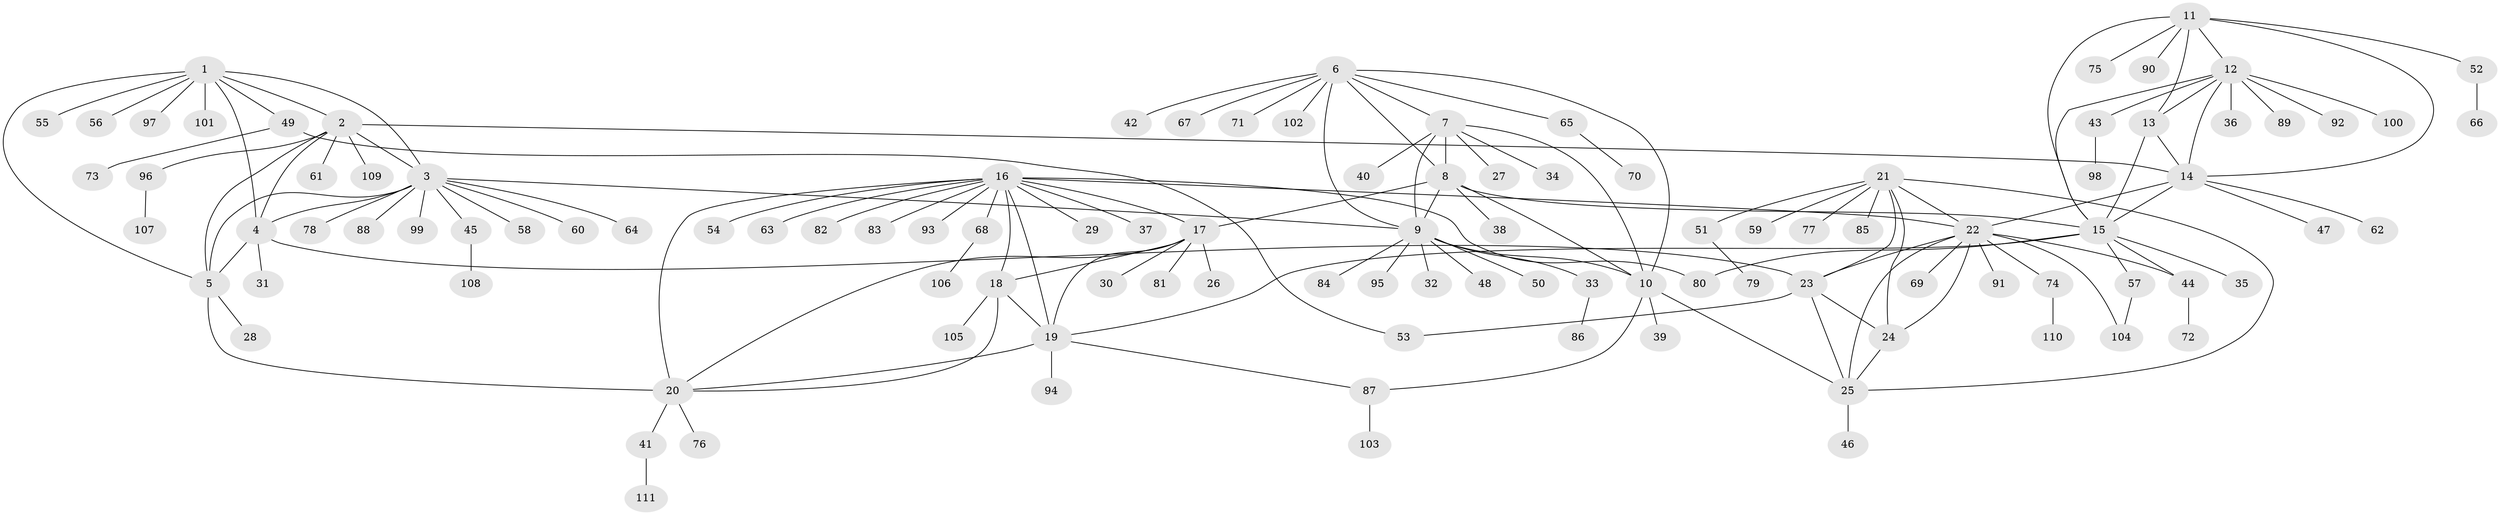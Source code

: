 // coarse degree distribution, {3: 0.15151515151515152, 6: 0.06060606060606061, 5: 0.06060606060606061, 7: 0.06060606060606061, 12: 0.030303030303030304, 8: 0.030303030303030304, 4: 0.030303030303030304, 1: 0.45454545454545453, 2: 0.12121212121212122}
// Generated by graph-tools (version 1.1) at 2025/19/03/04/25 18:19:30]
// undirected, 111 vertices, 151 edges
graph export_dot {
graph [start="1"]
  node [color=gray90,style=filled];
  1;
  2;
  3;
  4;
  5;
  6;
  7;
  8;
  9;
  10;
  11;
  12;
  13;
  14;
  15;
  16;
  17;
  18;
  19;
  20;
  21;
  22;
  23;
  24;
  25;
  26;
  27;
  28;
  29;
  30;
  31;
  32;
  33;
  34;
  35;
  36;
  37;
  38;
  39;
  40;
  41;
  42;
  43;
  44;
  45;
  46;
  47;
  48;
  49;
  50;
  51;
  52;
  53;
  54;
  55;
  56;
  57;
  58;
  59;
  60;
  61;
  62;
  63;
  64;
  65;
  66;
  67;
  68;
  69;
  70;
  71;
  72;
  73;
  74;
  75;
  76;
  77;
  78;
  79;
  80;
  81;
  82;
  83;
  84;
  85;
  86;
  87;
  88;
  89;
  90;
  91;
  92;
  93;
  94;
  95;
  96;
  97;
  98;
  99;
  100;
  101;
  102;
  103;
  104;
  105;
  106;
  107;
  108;
  109;
  110;
  111;
  1 -- 2;
  1 -- 3;
  1 -- 4;
  1 -- 5;
  1 -- 49;
  1 -- 55;
  1 -- 56;
  1 -- 97;
  1 -- 101;
  2 -- 3;
  2 -- 4;
  2 -- 5;
  2 -- 14;
  2 -- 61;
  2 -- 96;
  2 -- 109;
  3 -- 4;
  3 -- 5;
  3 -- 9;
  3 -- 45;
  3 -- 58;
  3 -- 60;
  3 -- 64;
  3 -- 78;
  3 -- 88;
  3 -- 99;
  4 -- 5;
  4 -- 23;
  4 -- 31;
  5 -- 20;
  5 -- 28;
  6 -- 7;
  6 -- 8;
  6 -- 9;
  6 -- 10;
  6 -- 42;
  6 -- 65;
  6 -- 67;
  6 -- 71;
  6 -- 102;
  7 -- 8;
  7 -- 9;
  7 -- 10;
  7 -- 27;
  7 -- 34;
  7 -- 40;
  8 -- 9;
  8 -- 10;
  8 -- 15;
  8 -- 17;
  8 -- 38;
  9 -- 10;
  9 -- 32;
  9 -- 33;
  9 -- 48;
  9 -- 50;
  9 -- 84;
  9 -- 95;
  10 -- 25;
  10 -- 39;
  10 -- 87;
  11 -- 12;
  11 -- 13;
  11 -- 14;
  11 -- 15;
  11 -- 52;
  11 -- 75;
  11 -- 90;
  12 -- 13;
  12 -- 14;
  12 -- 15;
  12 -- 36;
  12 -- 43;
  12 -- 89;
  12 -- 92;
  12 -- 100;
  13 -- 14;
  13 -- 15;
  14 -- 15;
  14 -- 22;
  14 -- 47;
  14 -- 62;
  15 -- 19;
  15 -- 35;
  15 -- 44;
  15 -- 57;
  15 -- 80;
  16 -- 17;
  16 -- 18;
  16 -- 19;
  16 -- 20;
  16 -- 22;
  16 -- 29;
  16 -- 37;
  16 -- 54;
  16 -- 63;
  16 -- 68;
  16 -- 80;
  16 -- 82;
  16 -- 83;
  16 -- 93;
  17 -- 18;
  17 -- 19;
  17 -- 20;
  17 -- 26;
  17 -- 30;
  17 -- 81;
  18 -- 19;
  18 -- 20;
  18 -- 105;
  19 -- 20;
  19 -- 87;
  19 -- 94;
  20 -- 41;
  20 -- 76;
  21 -- 22;
  21 -- 23;
  21 -- 24;
  21 -- 25;
  21 -- 51;
  21 -- 59;
  21 -- 77;
  21 -- 85;
  22 -- 23;
  22 -- 24;
  22 -- 25;
  22 -- 44;
  22 -- 69;
  22 -- 74;
  22 -- 91;
  22 -- 104;
  23 -- 24;
  23 -- 25;
  23 -- 53;
  24 -- 25;
  25 -- 46;
  33 -- 86;
  41 -- 111;
  43 -- 98;
  44 -- 72;
  45 -- 108;
  49 -- 53;
  49 -- 73;
  51 -- 79;
  52 -- 66;
  57 -- 104;
  65 -- 70;
  68 -- 106;
  74 -- 110;
  87 -- 103;
  96 -- 107;
}
